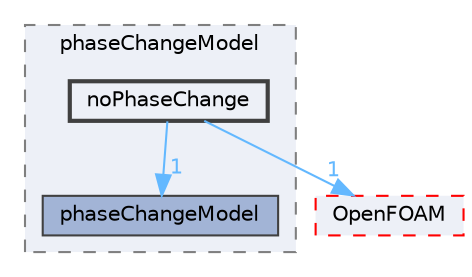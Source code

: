 digraph "src/regionModels/surfaceFilmModels/submodels/thermo/phaseChangeModel/noPhaseChange"
{
 // LATEX_PDF_SIZE
  bgcolor="transparent";
  edge [fontname=Helvetica,fontsize=10,labelfontname=Helvetica,labelfontsize=10];
  node [fontname=Helvetica,fontsize=10,shape=box,height=0.2,width=0.4];
  compound=true
  subgraph clusterdir_e0141a5d986b16ca177ac1706b95d43f {
    graph [ bgcolor="#edf0f7", pencolor="grey50", label="phaseChangeModel", fontname=Helvetica,fontsize=10 style="filled,dashed", URL="dir_e0141a5d986b16ca177ac1706b95d43f.html",tooltip=""]
  dir_57b9291e2df3bb2947aa8749b18de617 [label="phaseChangeModel", fillcolor="#a2b4d6", color="grey25", style="filled", URL="dir_57b9291e2df3bb2947aa8749b18de617.html",tooltip=""];
  dir_321562e3fe5644e910e9c530868bca19 [label="noPhaseChange", fillcolor="#edf0f7", color="grey25", style="filled,bold", URL="dir_321562e3fe5644e910e9c530868bca19.html",tooltip=""];
  }
  dir_c5473ff19b20e6ec4dfe5c310b3778a8 [label="OpenFOAM", fillcolor="#edf0f7", color="red", style="filled,dashed", URL="dir_c5473ff19b20e6ec4dfe5c310b3778a8.html",tooltip=""];
  dir_321562e3fe5644e910e9c530868bca19->dir_57b9291e2df3bb2947aa8749b18de617 [headlabel="1", labeldistance=1.5 headhref="dir_002587_002878.html" href="dir_002587_002878.html" color="steelblue1" fontcolor="steelblue1"];
  dir_321562e3fe5644e910e9c530868bca19->dir_c5473ff19b20e6ec4dfe5c310b3778a8 [headlabel="1", labeldistance=1.5 headhref="dir_002587_002695.html" href="dir_002587_002695.html" color="steelblue1" fontcolor="steelblue1"];
}
